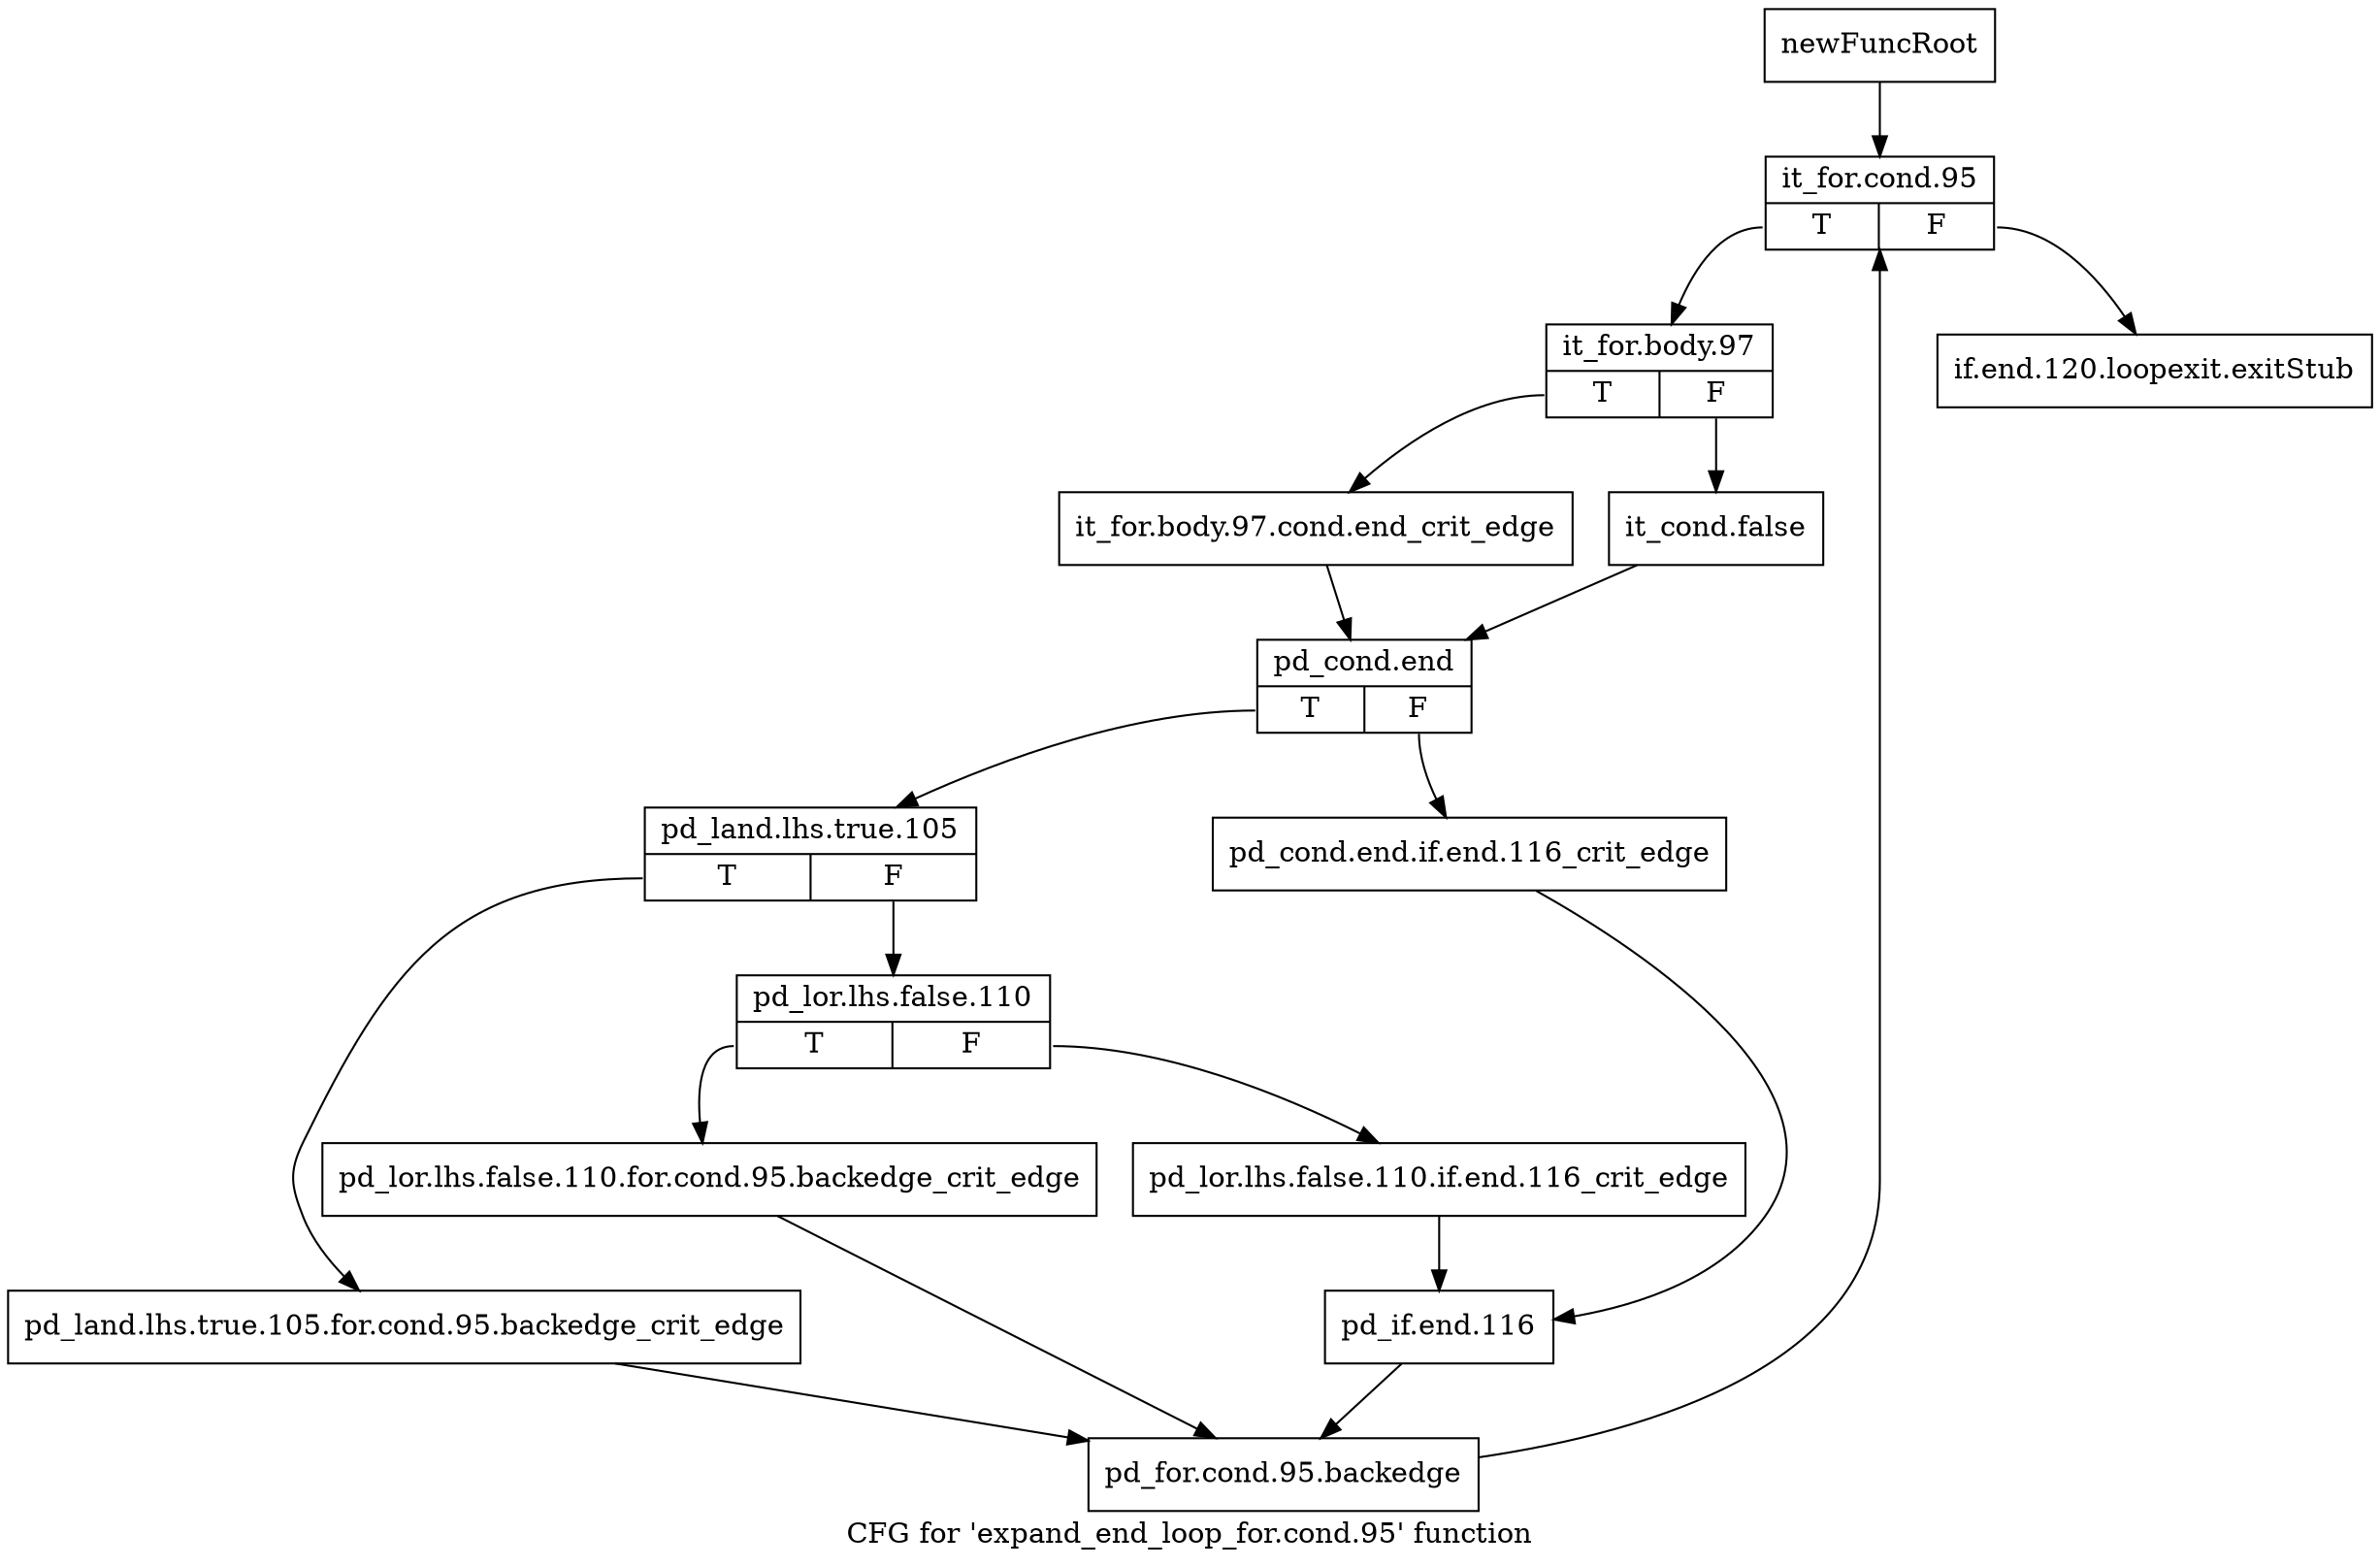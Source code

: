 digraph "CFG for 'expand_end_loop_for.cond.95' function" {
	label="CFG for 'expand_end_loop_for.cond.95' function";

	Node0xc3a6ae0 [shape=record,label="{newFuncRoot}"];
	Node0xc3a6ae0 -> Node0xc3ad130;
	Node0xc3ad0e0 [shape=record,label="{if.end.120.loopexit.exitStub}"];
	Node0xc3ad130 [shape=record,label="{it_for.cond.95|{<s0>T|<s1>F}}"];
	Node0xc3ad130:s0 -> Node0xc3ad180;
	Node0xc3ad130:s1 -> Node0xc3ad0e0;
	Node0xc3ad180 [shape=record,label="{it_for.body.97|{<s0>T|<s1>F}}"];
	Node0xc3ad180:s0 -> Node0xc3ad220;
	Node0xc3ad180:s1 -> Node0xc3ad1d0;
	Node0xc3ad1d0 [shape=record,label="{it_cond.false}"];
	Node0xc3ad1d0 -> Node0xc3ad270;
	Node0xc3ad220 [shape=record,label="{it_for.body.97.cond.end_crit_edge}"];
	Node0xc3ad220 -> Node0xc3ad270;
	Node0xc3ad270 [shape=record,label="{pd_cond.end|{<s0>T|<s1>F}}"];
	Node0xc3ad270:s0 -> Node0xc3ad310;
	Node0xc3ad270:s1 -> Node0xc3ad2c0;
	Node0xc3ad2c0 [shape=record,label="{pd_cond.end.if.end.116_crit_edge}"];
	Node0xc3ad2c0 -> Node0xc3ad400;
	Node0xc3ad310 [shape=record,label="{pd_land.lhs.true.105|{<s0>T|<s1>F}}"];
	Node0xc3ad310:s0 -> Node0xc3ad4a0;
	Node0xc3ad310:s1 -> Node0xc3ad360;
	Node0xc3ad360 [shape=record,label="{pd_lor.lhs.false.110|{<s0>T|<s1>F}}"];
	Node0xc3ad360:s0 -> Node0xc3ad450;
	Node0xc3ad360:s1 -> Node0xc3ad3b0;
	Node0xc3ad3b0 [shape=record,label="{pd_lor.lhs.false.110.if.end.116_crit_edge}"];
	Node0xc3ad3b0 -> Node0xc3ad400;
	Node0xc3ad400 [shape=record,label="{pd_if.end.116}"];
	Node0xc3ad400 -> Node0xc3ad4f0;
	Node0xc3ad450 [shape=record,label="{pd_lor.lhs.false.110.for.cond.95.backedge_crit_edge}"];
	Node0xc3ad450 -> Node0xc3ad4f0;
	Node0xc3ad4a0 [shape=record,label="{pd_land.lhs.true.105.for.cond.95.backedge_crit_edge}"];
	Node0xc3ad4a0 -> Node0xc3ad4f0;
	Node0xc3ad4f0 [shape=record,label="{pd_for.cond.95.backedge}"];
	Node0xc3ad4f0 -> Node0xc3ad130;
}
